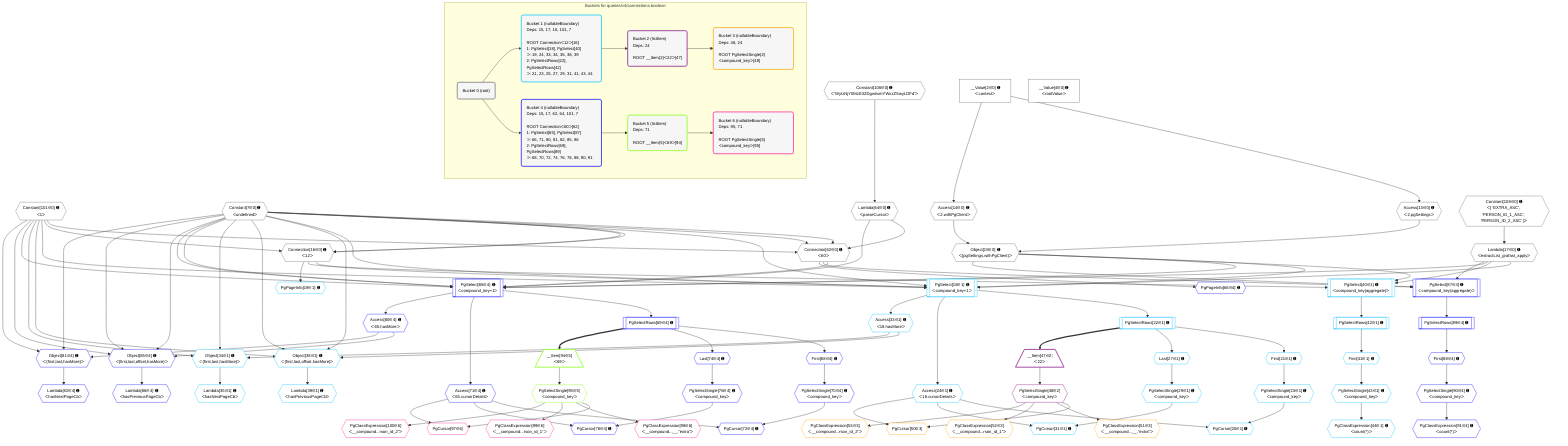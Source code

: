 %%{init: {'themeVariables': { 'fontSize': '12px'}}}%%
graph TD
    classDef path fill:#eee,stroke:#000,color:#000
    classDef plan fill:#fff,stroke-width:1px,color:#000
    classDef itemplan fill:#fff,stroke-width:2px,color:#000
    classDef unbatchedplan fill:#dff,stroke-width:1px,color:#000
    classDef sideeffectplan fill:#fcc,stroke-width:2px,color:#000
    classDef bucket fill:#f6f6f6,color:#000,stroke-width:2px,text-align:left


    %% plan dependencies
    Connection62{{"Connection[62∈0] ➊<br />ᐸ60ᐳ"}}:::plan
    Constant101{{"Constant[101∈0] ➊<br />ᐸ1ᐳ"}}:::plan
    Constant7{{"Constant[7∈0] ➊<br />ᐸundefinedᐳ"}}:::plan
    Lambda64{{"Lambda[64∈0] ➊<br />ᐸparseCursorᐳ"}}:::plan
    Constant101 & Constant7 & Constant7 & Lambda64 --> Connection62
    Connection16{{"Connection[16∈0] ➊<br />ᐸ12ᐳ"}}:::plan
    Constant101 & Constant7 & Constant7 --> Connection16
    Object15{{"Object[15∈0] ➊<br />ᐸ{pgSettings,withPgClient}ᐳ"}}:::plan
    Access13{{"Access[13∈0] ➊<br />ᐸ2.pgSettingsᐳ"}}:::plan
    Access14{{"Access[14∈0] ➊<br />ᐸ2.withPgClientᐳ"}}:::plan
    Access13 & Access14 --> Object15
    __Value2["__Value[2∈0] ➊<br />ᐸcontextᐳ"]:::plan
    __Value2 --> Access13
    __Value2 --> Access14
    Lambda17{{"Lambda[17∈0] ➊<br />ᐸextractList_grafast_applyᐳ"}}:::plan
    Constant108{{"Constant[108∈0] ➊<br />ᐸ[ 'EXTRA_ASC', 'PERSON_ID_1_ASC', 'PERSON_ID_2_ASC' ]ᐳ"}}:::plan
    Constant108 --> Lambda17
    Constant106{{"Constant[106∈0] ➊<br />ᐸ'WyIzNjY0MzE3ZDgwIixmYWxzZSwyLDFd'ᐳ"}}:::plan
    Constant106 --> Lambda64
    __Value4["__Value[4∈0] ➊<br />ᐸrootValueᐳ"]:::plan
    PgSelect18[["PgSelect[18∈1] ➊<br />ᐸcompound_key+1ᐳ"]]:::plan
    Object15 & Lambda17 & Connection16 & Constant101 & Constant7 & Constant7 --> PgSelect18
    Object38{{"Object[38∈1] ➊<br />ᐸ{first,last,offset,hasMore}ᐳ"}}:::plan
    Access33{{"Access[33∈1] ➊<br />ᐸ18.hasMoreᐳ"}}:::plan
    Constant101 & Constant7 & Constant7 & Access33 --> Object38
    Object34{{"Object[34∈1] ➊<br />ᐸ{first,last,hasMore}ᐳ"}}:::plan
    Constant101 & Constant7 & Access33 --> Object34
    PgSelect40[["PgSelect[40∈1] ➊<br />ᐸcompound_key(aggregate)ᐳ"]]:::plan
    Object15 & Lambda17 & Connection16 --> PgSelect40
    PgCursor25{{"PgCursor[25∈1] ➊"}}:::plan
    PgSelectSingle23{{"PgSelectSingle[23∈1] ➊<br />ᐸcompound_keyᐳ"}}:::plan
    Access24{{"Access[24∈1] ➊<br />ᐸ18.cursorDetailsᐳ"}}:::plan
    PgSelectSingle23 & Access24 --> PgCursor25
    PgCursor31{{"PgCursor[31∈1] ➊"}}:::plan
    PgSelectSingle29{{"PgSelectSingle[29∈1] ➊<br />ᐸcompound_keyᐳ"}}:::plan
    PgSelectSingle29 & Access24 --> PgCursor31
    PgPageInfo19{{"PgPageInfo[19∈1] ➊"}}:::plan
    Connection16 --> PgPageInfo19
    First21{{"First[21∈1] ➊"}}:::plan
    PgSelectRows22[["PgSelectRows[22∈1] ➊"]]:::plan
    PgSelectRows22 --> First21
    PgSelect18 --> PgSelectRows22
    First21 --> PgSelectSingle23
    PgSelect18 --> Access24
    Last27{{"Last[27∈1] ➊"}}:::plan
    PgSelectRows22 --> Last27
    Last27 --> PgSelectSingle29
    PgSelect18 --> Access33
    Lambda35{{"Lambda[35∈1] ➊<br />ᐸhasNextPageCbᐳ"}}:::plan
    Object34 --> Lambda35
    Lambda39{{"Lambda[39∈1] ➊<br />ᐸhasPreviousPageCbᐳ"}}:::plan
    Object38 --> Lambda39
    First41{{"First[41∈1] ➊"}}:::plan
    PgSelectRows42[["PgSelectRows[42∈1] ➊"]]:::plan
    PgSelectRows42 --> First41
    PgSelect40 --> PgSelectRows42
    PgSelectSingle43{{"PgSelectSingle[43∈1] ➊<br />ᐸcompound_keyᐳ"}}:::plan
    First41 --> PgSelectSingle43
    PgClassExpression44{{"PgClassExpression[44∈1] ➊<br />ᐸcount(*)ᐳ"}}:::plan
    PgSelectSingle43 --> PgClassExpression44
    __Item47[/"__Item[47∈2]<br />ᐸ22ᐳ"\]:::itemplan
    PgSelectRows22 ==> __Item47
    PgSelectSingle48{{"PgSelectSingle[48∈2]<br />ᐸcompound_keyᐳ"}}:::plan
    __Item47 --> PgSelectSingle48
    PgCursor50{{"PgCursor[50∈3]"}}:::plan
    PgSelectSingle48 & Access24 --> PgCursor50
    PgClassExpression51{{"PgClassExpression[51∈3]<br />ᐸ__compound...__.”extra”ᐳ"}}:::plan
    PgSelectSingle48 --> PgClassExpression51
    PgClassExpression52{{"PgClassExpression[52∈3]<br />ᐸ__compound...rson_id_1”ᐳ"}}:::plan
    PgSelectSingle48 --> PgClassExpression52
    PgClassExpression53{{"PgClassExpression[53∈3]<br />ᐸ__compound...rson_id_2”ᐳ"}}:::plan
    PgSelectSingle48 --> PgClassExpression53
    PgSelect65[["PgSelect[65∈4] ➊<br />ᐸcompound_key+1ᐳ"]]:::plan
    Object15 & Lambda17 & Connection62 & Lambda64 & Constant101 & Constant7 & Constant7 --> PgSelect65
    Object85{{"Object[85∈4] ➊<br />ᐸ{first,last,offset,hasMore}ᐳ"}}:::plan
    Access80{{"Access[80∈4] ➊<br />ᐸ65.hasMoreᐳ"}}:::plan
    Constant101 & Constant7 & Constant7 & Access80 --> Object85
    Object81{{"Object[81∈4] ➊<br />ᐸ{first,last,hasMore}ᐳ"}}:::plan
    Constant101 & Constant7 & Access80 --> Object81
    PgSelect87[["PgSelect[87∈4] ➊<br />ᐸcompound_key(aggregate)ᐳ"]]:::plan
    Object15 & Lambda17 & Connection62 --> PgSelect87
    PgCursor72{{"PgCursor[72∈4] ➊"}}:::plan
    PgSelectSingle70{{"PgSelectSingle[70∈4] ➊<br />ᐸcompound_keyᐳ"}}:::plan
    Access71{{"Access[71∈4] ➊<br />ᐸ65.cursorDetailsᐳ"}}:::plan
    PgSelectSingle70 & Access71 --> PgCursor72
    PgCursor78{{"PgCursor[78∈4] ➊"}}:::plan
    PgSelectSingle76{{"PgSelectSingle[76∈4] ➊<br />ᐸcompound_keyᐳ"}}:::plan
    PgSelectSingle76 & Access71 --> PgCursor78
    PgPageInfo66{{"PgPageInfo[66∈4] ➊"}}:::plan
    Connection62 --> PgPageInfo66
    First68{{"First[68∈4] ➊"}}:::plan
    PgSelectRows69[["PgSelectRows[69∈4] ➊"]]:::plan
    PgSelectRows69 --> First68
    PgSelect65 --> PgSelectRows69
    First68 --> PgSelectSingle70
    PgSelect65 --> Access71
    Last74{{"Last[74∈4] ➊"}}:::plan
    PgSelectRows69 --> Last74
    Last74 --> PgSelectSingle76
    PgSelect65 --> Access80
    Lambda82{{"Lambda[82∈4] ➊<br />ᐸhasNextPageCbᐳ"}}:::plan
    Object81 --> Lambda82
    Lambda86{{"Lambda[86∈4] ➊<br />ᐸhasPreviousPageCbᐳ"}}:::plan
    Object85 --> Lambda86
    First88{{"First[88∈4] ➊"}}:::plan
    PgSelectRows89[["PgSelectRows[89∈4] ➊"]]:::plan
    PgSelectRows89 --> First88
    PgSelect87 --> PgSelectRows89
    PgSelectSingle90{{"PgSelectSingle[90∈4] ➊<br />ᐸcompound_keyᐳ"}}:::plan
    First88 --> PgSelectSingle90
    PgClassExpression91{{"PgClassExpression[91∈4] ➊<br />ᐸcount(*)ᐳ"}}:::plan
    PgSelectSingle90 --> PgClassExpression91
    __Item94[/"__Item[94∈5]<br />ᐸ69ᐳ"\]:::itemplan
    PgSelectRows69 ==> __Item94
    PgSelectSingle95{{"PgSelectSingle[95∈5]<br />ᐸcompound_keyᐳ"}}:::plan
    __Item94 --> PgSelectSingle95
    PgCursor97{{"PgCursor[97∈6]"}}:::plan
    PgSelectSingle95 & Access71 --> PgCursor97
    PgClassExpression98{{"PgClassExpression[98∈6]<br />ᐸ__compound...__.”extra”ᐳ"}}:::plan
    PgSelectSingle95 --> PgClassExpression98
    PgClassExpression99{{"PgClassExpression[99∈6]<br />ᐸ__compound...rson_id_1”ᐳ"}}:::plan
    PgSelectSingle95 --> PgClassExpression99
    PgClassExpression100{{"PgClassExpression[100∈6]<br />ᐸ__compound...rson_id_2”ᐳ"}}:::plan
    PgSelectSingle95 --> PgClassExpression100

    %% define steps

    subgraph "Buckets for queries/v4/connections.boolean"
    Bucket0("Bucket 0 (root)"):::bucket
    classDef bucket0 stroke:#696969
    class Bucket0,__Value2,__Value4,Constant7,Access13,Access14,Object15,Connection16,Lambda17,Connection62,Lambda64,Constant101,Constant106,Constant108 bucket0
    Bucket1("Bucket 1 (nullableBoundary)<br />Deps: 15, 17, 16, 101, 7<br /><br />ROOT Connectionᐸ12ᐳ[16]<br />1: PgSelect[18], PgSelect[40]<br />ᐳ: 19, 24, 33, 34, 35, 38, 39<br />2: PgSelectRows[22], PgSelectRows[42]<br />ᐳ: 21, 23, 25, 27, 29, 31, 41, 43, 44"):::bucket
    classDef bucket1 stroke:#00bfff
    class Bucket1,PgSelect18,PgPageInfo19,First21,PgSelectRows22,PgSelectSingle23,Access24,PgCursor25,Last27,PgSelectSingle29,PgCursor31,Access33,Object34,Lambda35,Object38,Lambda39,PgSelect40,First41,PgSelectRows42,PgSelectSingle43,PgClassExpression44 bucket1
    Bucket2("Bucket 2 (listItem)<br />Deps: 24<br /><br />ROOT __Item{2}ᐸ22ᐳ[47]"):::bucket
    classDef bucket2 stroke:#7f007f
    class Bucket2,__Item47,PgSelectSingle48 bucket2
    Bucket3("Bucket 3 (nullableBoundary)<br />Deps: 48, 24<br /><br />ROOT PgSelectSingle{2}ᐸcompound_keyᐳ[48]"):::bucket
    classDef bucket3 stroke:#ffa500
    class Bucket3,PgCursor50,PgClassExpression51,PgClassExpression52,PgClassExpression53 bucket3
    Bucket4("Bucket 4 (nullableBoundary)<br />Deps: 15, 17, 62, 64, 101, 7<br /><br />ROOT Connectionᐸ60ᐳ[62]<br />1: PgSelect[65], PgSelect[87]<br />ᐳ: 66, 71, 80, 81, 82, 85, 86<br />2: PgSelectRows[69], PgSelectRows[89]<br />ᐳ: 68, 70, 72, 74, 76, 78, 88, 90, 91"):::bucket
    classDef bucket4 stroke:#0000ff
    class Bucket4,PgSelect65,PgPageInfo66,First68,PgSelectRows69,PgSelectSingle70,Access71,PgCursor72,Last74,PgSelectSingle76,PgCursor78,Access80,Object81,Lambda82,Object85,Lambda86,PgSelect87,First88,PgSelectRows89,PgSelectSingle90,PgClassExpression91 bucket4
    Bucket5("Bucket 5 (listItem)<br />Deps: 71<br /><br />ROOT __Item{5}ᐸ69ᐳ[94]"):::bucket
    classDef bucket5 stroke:#7fff00
    class Bucket5,__Item94,PgSelectSingle95 bucket5
    Bucket6("Bucket 6 (nullableBoundary)<br />Deps: 95, 71<br /><br />ROOT PgSelectSingle{5}ᐸcompound_keyᐳ[95]"):::bucket
    classDef bucket6 stroke:#ff1493
    class Bucket6,PgCursor97,PgClassExpression98,PgClassExpression99,PgClassExpression100 bucket6
    Bucket0 --> Bucket1 & Bucket4
    Bucket1 --> Bucket2
    Bucket2 --> Bucket3
    Bucket4 --> Bucket5
    Bucket5 --> Bucket6
    end